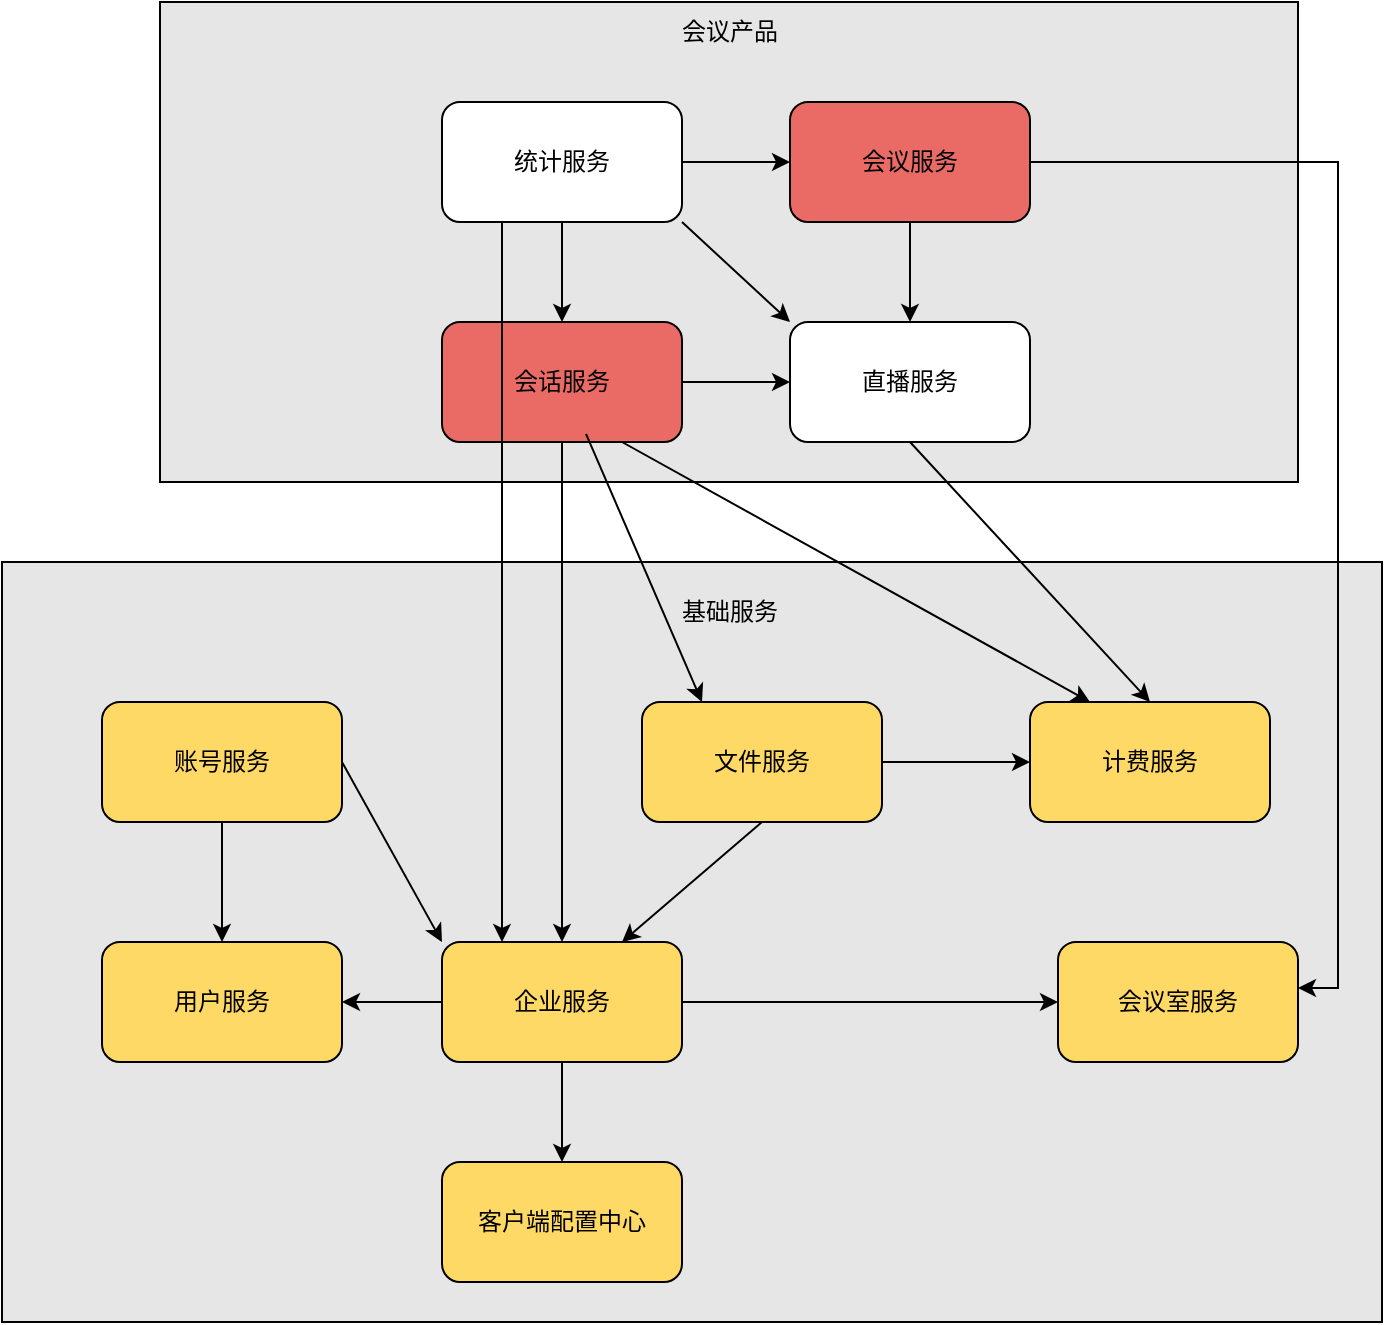 <mxfile version="28.0.6">
  <diagram name="第 1 页" id="eJTNAvfNTYH1dQkb1K-Z">
    <mxGraphModel dx="1185" dy="620" grid="1" gridSize="10" guides="1" tooltips="1" connect="1" arrows="1" fold="1" page="1" pageScale="1" pageWidth="827" pageHeight="1169" math="0" shadow="0">
      <root>
        <mxCell id="0" />
        <mxCell id="1" parent="0" />
        <mxCell id="uBt-b1F2RA5JdHw69HLk-2" value="" style="rounded=0;whiteSpace=wrap;html=1;fillColor=#E6E6E6;" vertex="1" parent="1">
          <mxGeometry x="50" y="310" width="690" height="380" as="geometry" />
        </mxCell>
        <mxCell id="uBt-b1F2RA5JdHw69HLk-3" value="基础服务" style="text;html=1;align=center;verticalAlign=middle;whiteSpace=wrap;rounded=0;" vertex="1" parent="1">
          <mxGeometry x="384" y="320" width="60" height="30" as="geometry" />
        </mxCell>
        <mxCell id="uBt-b1F2RA5JdHw69HLk-4" value="用户服务" style="rounded=1;whiteSpace=wrap;html=1;fillColor=#FFD966;" vertex="1" parent="1">
          <mxGeometry x="100" y="500" width="120" height="60" as="geometry" />
        </mxCell>
        <mxCell id="uBt-b1F2RA5JdHw69HLk-32" value="" style="edgeStyle=orthogonalEdgeStyle;rounded=0;orthogonalLoop=1;jettySize=auto;html=1;" edge="1" parent="1" source="uBt-b1F2RA5JdHw69HLk-5" target="uBt-b1F2RA5JdHw69HLk-4">
          <mxGeometry relative="1" as="geometry" />
        </mxCell>
        <mxCell id="uBt-b1F2RA5JdHw69HLk-34" style="edgeStyle=orthogonalEdgeStyle;rounded=0;orthogonalLoop=1;jettySize=auto;html=1;exitX=1;exitY=0.5;exitDx=0;exitDy=0;entryX=0;entryY=0.5;entryDx=0;entryDy=0;" edge="1" parent="1" source="uBt-b1F2RA5JdHw69HLk-5" target="uBt-b1F2RA5JdHw69HLk-33">
          <mxGeometry relative="1" as="geometry" />
        </mxCell>
        <mxCell id="uBt-b1F2RA5JdHw69HLk-39" value="" style="edgeStyle=orthogonalEdgeStyle;rounded=0;orthogonalLoop=1;jettySize=auto;html=1;" edge="1" parent="1" source="uBt-b1F2RA5JdHw69HLk-5" target="uBt-b1F2RA5JdHw69HLk-38">
          <mxGeometry relative="1" as="geometry" />
        </mxCell>
        <mxCell id="uBt-b1F2RA5JdHw69HLk-5" value="企业服务" style="rounded=1;whiteSpace=wrap;html=1;fillColor=#FFD966;" vertex="1" parent="1">
          <mxGeometry x="270" y="500" width="120" height="60" as="geometry" />
        </mxCell>
        <mxCell id="uBt-b1F2RA5JdHw69HLk-31" value="" style="edgeStyle=orthogonalEdgeStyle;rounded=0;orthogonalLoop=1;jettySize=auto;html=1;" edge="1" parent="1" source="uBt-b1F2RA5JdHw69HLk-6" target="uBt-b1F2RA5JdHw69HLk-4">
          <mxGeometry relative="1" as="geometry" />
        </mxCell>
        <mxCell id="uBt-b1F2RA5JdHw69HLk-6" value="账号服务" style="rounded=1;whiteSpace=wrap;html=1;fillColor=#FFD966;" vertex="1" parent="1">
          <mxGeometry x="100" y="380" width="120" height="60" as="geometry" />
        </mxCell>
        <mxCell id="uBt-b1F2RA5JdHw69HLk-7" value="文件服务" style="rounded=1;whiteSpace=wrap;html=1;fillColor=#FFD966;" vertex="1" parent="1">
          <mxGeometry x="370" y="380" width="120" height="60" as="geometry" />
        </mxCell>
        <mxCell id="uBt-b1F2RA5JdHw69HLk-8" value="计费服务" style="rounded=1;whiteSpace=wrap;html=1;fillColor=#FFD966;" vertex="1" parent="1">
          <mxGeometry x="564" y="380" width="120" height="60" as="geometry" />
        </mxCell>
        <mxCell id="uBt-b1F2RA5JdHw69HLk-9" value="" style="rounded=0;whiteSpace=wrap;html=1;fillColor=#E6E6E6;" vertex="1" parent="1">
          <mxGeometry x="129" y="30" width="569" height="240" as="geometry" />
        </mxCell>
        <mxCell id="uBt-b1F2RA5JdHw69HLk-11" value="会议产品" style="text;html=1;align=center;verticalAlign=middle;whiteSpace=wrap;rounded=0;" vertex="1" parent="1">
          <mxGeometry x="384" y="30" width="60" height="30" as="geometry" />
        </mxCell>
        <mxCell id="uBt-b1F2RA5JdHw69HLk-19" value="" style="edgeStyle=orthogonalEdgeStyle;rounded=0;orthogonalLoop=1;jettySize=auto;html=1;" edge="1" parent="1" source="uBt-b1F2RA5JdHw69HLk-12" target="uBt-b1F2RA5JdHw69HLk-14">
          <mxGeometry relative="1" as="geometry" />
        </mxCell>
        <mxCell id="uBt-b1F2RA5JdHw69HLk-12" value="会议服务" style="rounded=1;whiteSpace=wrap;html=1;fillColor=#EA6B66;" vertex="1" parent="1">
          <mxGeometry x="444" y="80" width="120" height="60" as="geometry" />
        </mxCell>
        <mxCell id="uBt-b1F2RA5JdHw69HLk-18" value="" style="edgeStyle=orthogonalEdgeStyle;rounded=0;orthogonalLoop=1;jettySize=auto;html=1;" edge="1" parent="1" source="uBt-b1F2RA5JdHw69HLk-13" target="uBt-b1F2RA5JdHw69HLk-14">
          <mxGeometry relative="1" as="geometry" />
        </mxCell>
        <mxCell id="uBt-b1F2RA5JdHw69HLk-13" value="会话服务" style="rounded=1;whiteSpace=wrap;html=1;fillColor=#EA6B66;" vertex="1" parent="1">
          <mxGeometry x="270" y="190" width="120" height="60" as="geometry" />
        </mxCell>
        <mxCell id="uBt-b1F2RA5JdHw69HLk-14" value="直播服务" style="rounded=1;whiteSpace=wrap;html=1;" vertex="1" parent="1">
          <mxGeometry x="444" y="190" width="120" height="60" as="geometry" />
        </mxCell>
        <mxCell id="uBt-b1F2RA5JdHw69HLk-16" value="" style="edgeStyle=orthogonalEdgeStyle;rounded=0;orthogonalLoop=1;jettySize=auto;html=1;" edge="1" parent="1" source="uBt-b1F2RA5JdHw69HLk-15" target="uBt-b1F2RA5JdHw69HLk-12">
          <mxGeometry relative="1" as="geometry" />
        </mxCell>
        <mxCell id="uBt-b1F2RA5JdHw69HLk-17" value="" style="edgeStyle=orthogonalEdgeStyle;rounded=0;orthogonalLoop=1;jettySize=auto;html=1;" edge="1" parent="1" source="uBt-b1F2RA5JdHw69HLk-15" target="uBt-b1F2RA5JdHw69HLk-13">
          <mxGeometry relative="1" as="geometry" />
        </mxCell>
        <mxCell id="uBt-b1F2RA5JdHw69HLk-40" style="rounded=0;orthogonalLoop=1;jettySize=auto;html=1;exitX=0.25;exitY=1;exitDx=0;exitDy=0;entryX=0.25;entryY=0;entryDx=0;entryDy=0;" edge="1" parent="1" source="uBt-b1F2RA5JdHw69HLk-15" target="uBt-b1F2RA5JdHw69HLk-5">
          <mxGeometry relative="1" as="geometry" />
        </mxCell>
        <mxCell id="uBt-b1F2RA5JdHw69HLk-15" value="统计服务" style="rounded=1;whiteSpace=wrap;html=1;" vertex="1" parent="1">
          <mxGeometry x="270" y="80" width="120" height="60" as="geometry" />
        </mxCell>
        <mxCell id="uBt-b1F2RA5JdHw69HLk-20" value="" style="endArrow=classic;html=1;rounded=0;exitX=1;exitY=1;exitDx=0;exitDy=0;entryX=0;entryY=0;entryDx=0;entryDy=0;" edge="1" parent="1" source="uBt-b1F2RA5JdHw69HLk-15" target="uBt-b1F2RA5JdHw69HLk-14">
          <mxGeometry width="50" height="50" relative="1" as="geometry">
            <mxPoint x="390" y="350" as="sourcePoint" />
            <mxPoint x="440" y="300" as="targetPoint" />
          </mxGeometry>
        </mxCell>
        <mxCell id="uBt-b1F2RA5JdHw69HLk-21" value="" style="endArrow=classic;html=1;rounded=0;exitX=0.5;exitY=1;exitDx=0;exitDy=0;entryX=0.5;entryY=0;entryDx=0;entryDy=0;" edge="1" parent="1" source="uBt-b1F2RA5JdHw69HLk-14" target="uBt-b1F2RA5JdHw69HLk-8">
          <mxGeometry width="50" height="50" relative="1" as="geometry">
            <mxPoint x="-10" y="330" as="sourcePoint" />
            <mxPoint x="40" y="280" as="targetPoint" />
          </mxGeometry>
        </mxCell>
        <mxCell id="uBt-b1F2RA5JdHw69HLk-23" value="" style="endArrow=classic;html=1;rounded=0;exitX=0.5;exitY=1;exitDx=0;exitDy=0;entryX=0.5;entryY=0;entryDx=0;entryDy=0;" edge="1" parent="1" source="uBt-b1F2RA5JdHw69HLk-13" target="uBt-b1F2RA5JdHw69HLk-5">
          <mxGeometry width="50" height="50" relative="1" as="geometry">
            <mxPoint x="514" y="260" as="sourcePoint" />
            <mxPoint x="560" y="400" as="targetPoint" />
          </mxGeometry>
        </mxCell>
        <mxCell id="uBt-b1F2RA5JdHw69HLk-24" value="" style="endArrow=classic;html=1;rounded=0;exitX=0.75;exitY=1;exitDx=0;exitDy=0;entryX=0.25;entryY=0;entryDx=0;entryDy=0;" edge="1" parent="1" source="uBt-b1F2RA5JdHw69HLk-13" target="uBt-b1F2RA5JdHw69HLk-8">
          <mxGeometry width="50" height="50" relative="1" as="geometry">
            <mxPoint x="340" y="260" as="sourcePoint" />
            <mxPoint x="364" y="410" as="targetPoint" />
          </mxGeometry>
        </mxCell>
        <mxCell id="uBt-b1F2RA5JdHw69HLk-25" value="" style="endArrow=classic;html=1;rounded=0;exitX=0.6;exitY=0.933;exitDx=0;exitDy=0;entryX=0.25;entryY=0;entryDx=0;entryDy=0;exitPerimeter=0;" edge="1" parent="1" source="uBt-b1F2RA5JdHw69HLk-13" target="uBt-b1F2RA5JdHw69HLk-7">
          <mxGeometry width="50" height="50" relative="1" as="geometry">
            <mxPoint x="340" y="260" as="sourcePoint" />
            <mxPoint x="364" y="410" as="targetPoint" />
          </mxGeometry>
        </mxCell>
        <mxCell id="uBt-b1F2RA5JdHw69HLk-27" value="" style="endArrow=classic;html=1;rounded=0;exitX=1;exitY=0.5;exitDx=0;exitDy=0;entryX=0;entryY=0.5;entryDx=0;entryDy=0;" edge="1" parent="1" source="uBt-b1F2RA5JdHw69HLk-7" target="uBt-b1F2RA5JdHw69HLk-8">
          <mxGeometry width="50" height="50" relative="1" as="geometry">
            <mxPoint x="352" y="256" as="sourcePoint" />
            <mxPoint x="500" y="500" as="targetPoint" />
          </mxGeometry>
        </mxCell>
        <mxCell id="uBt-b1F2RA5JdHw69HLk-29" value="" style="endArrow=classic;html=1;rounded=0;exitX=0.5;exitY=1;exitDx=0;exitDy=0;entryX=0.75;entryY=0;entryDx=0;entryDy=0;" edge="1" parent="1" source="uBt-b1F2RA5JdHw69HLk-7" target="uBt-b1F2RA5JdHw69HLk-5">
          <mxGeometry width="50" height="50" relative="1" as="geometry">
            <mxPoint x="352" y="256" as="sourcePoint" />
            <mxPoint x="540" y="510" as="targetPoint" />
          </mxGeometry>
        </mxCell>
        <mxCell id="uBt-b1F2RA5JdHw69HLk-30" value="" style="endArrow=classic;html=1;rounded=0;exitX=1;exitY=0.5;exitDx=0;exitDy=0;entryX=0;entryY=0;entryDx=0;entryDy=0;" edge="1" parent="1" source="uBt-b1F2RA5JdHw69HLk-6" target="uBt-b1F2RA5JdHw69HLk-5">
          <mxGeometry width="50" height="50" relative="1" as="geometry">
            <mxPoint x="340" y="260" as="sourcePoint" />
            <mxPoint x="394" y="480" as="targetPoint" />
          </mxGeometry>
        </mxCell>
        <mxCell id="uBt-b1F2RA5JdHw69HLk-33" value="会议室服务" style="rounded=1;whiteSpace=wrap;html=1;fillColor=#FFD966;" vertex="1" parent="1">
          <mxGeometry x="578" y="500" width="120" height="60" as="geometry" />
        </mxCell>
        <mxCell id="uBt-b1F2RA5JdHw69HLk-37" style="edgeStyle=orthogonalEdgeStyle;rounded=0;orthogonalLoop=1;jettySize=auto;html=1;entryX=1;entryY=0.383;entryDx=0;entryDy=0;entryPerimeter=0;" edge="1" parent="1" source="uBt-b1F2RA5JdHw69HLk-12" target="uBt-b1F2RA5JdHw69HLk-33">
          <mxGeometry relative="1" as="geometry" />
        </mxCell>
        <mxCell id="uBt-b1F2RA5JdHw69HLk-38" value="客户端配置中心" style="rounded=1;whiteSpace=wrap;html=1;fillColor=#FFD966;" vertex="1" parent="1">
          <mxGeometry x="270" y="610" width="120" height="60" as="geometry" />
        </mxCell>
      </root>
    </mxGraphModel>
  </diagram>
</mxfile>
